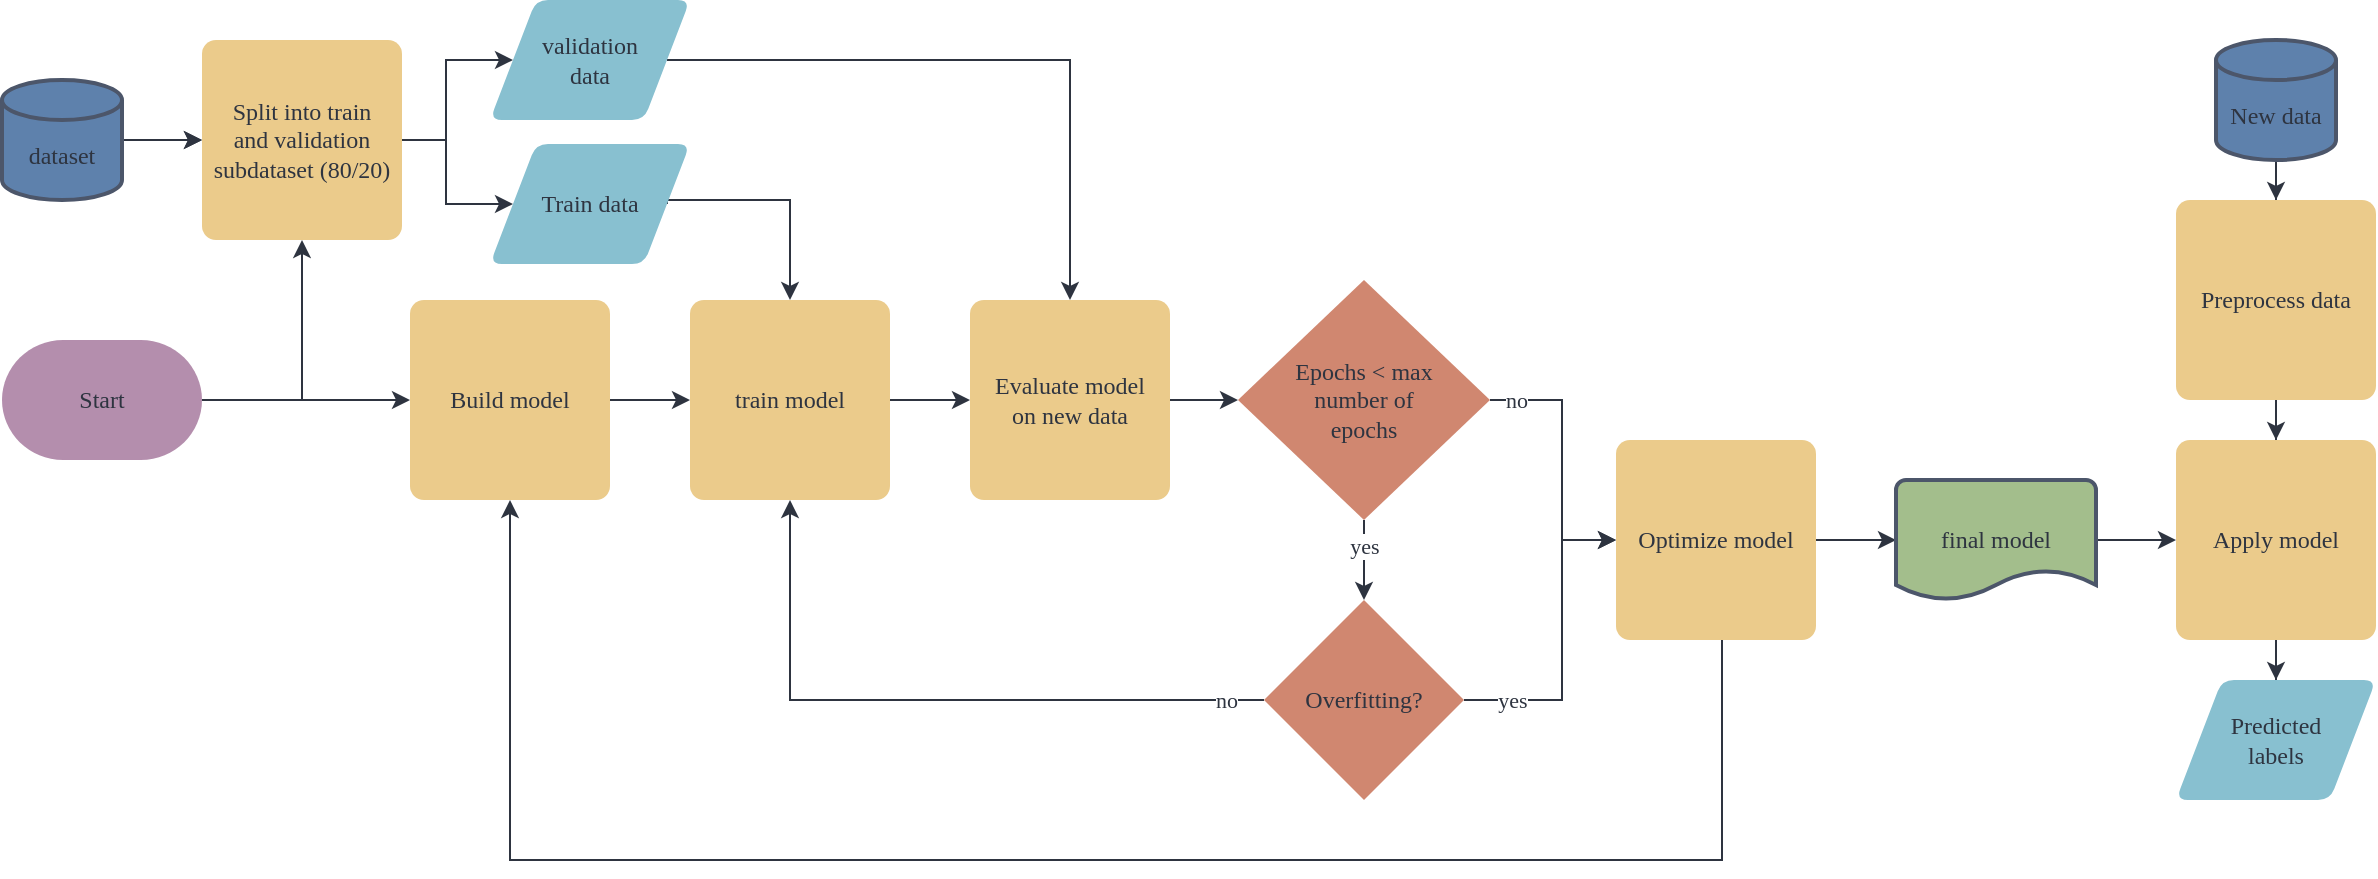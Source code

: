 <mxfile version="21.2.9" type="github">
  <diagram id="C5RBs43oDa-KdzZeNtuy" name="Page-1">
    <mxGraphModel dx="1593" dy="4336" grid="1" gridSize="10" guides="1" tooltips="1" connect="1" arrows="1" fold="1" page="1" pageScale="1" pageWidth="827" pageHeight="1169" math="0" shadow="0">
      <root>
        <mxCell id="WIyWlLk6GJQsqaUBKTNV-0" />
        <mxCell id="WIyWlLk6GJQsqaUBKTNV-1" parent="WIyWlLk6GJQsqaUBKTNV-0" />
        <mxCell id="PCMtzMDDpAua2_HjMPfT-12" style="edgeStyle=orthogonalEdgeStyle;rounded=0;orthogonalLoop=1;jettySize=auto;html=1;entryX=0;entryY=0.5;entryDx=0;entryDy=0;fontFamily=Rubik;fontSource=https%3A%2F%2Ffonts.googleapis.com%2Fcss%3Ffamily%3DRubik;fontColor=#2e3440;strokeColor=#2e3440;" parent="WIyWlLk6GJQsqaUBKTNV-1" source="PCMtzMDDpAua2_HjMPfT-1" target="PCMtzMDDpAua2_HjMPfT-11" edge="1">
          <mxGeometry relative="1" as="geometry" />
        </mxCell>
        <mxCell id="gNuLW4KfGXKCco0ImS9d-0" style="edgeStyle=orthogonalEdgeStyle;rounded=0;orthogonalLoop=1;jettySize=auto;html=1;entryX=0;entryY=0.5;entryDx=0;entryDy=0;fontFamily=Rubik;fontSource=https%3A%2F%2Ffonts.googleapis.com%2Fcss%3Ffamily%3DRubik;fontColor=#2e3440;strokeColor=#2e3440;" edge="1" parent="WIyWlLk6GJQsqaUBKTNV-1" source="PCMtzMDDpAua2_HjMPfT-2" target="PCMtzMDDpAua2_HjMPfT-3">
          <mxGeometry relative="1" as="geometry" />
        </mxCell>
        <mxCell id="gNuLW4KfGXKCco0ImS9d-4" style="edgeStyle=orthogonalEdgeStyle;rounded=0;orthogonalLoop=1;jettySize=auto;html=1;entryX=0.5;entryY=1;entryDx=0;entryDy=0;exitX=1;exitY=0.5;exitDx=0;exitDy=0;exitPerimeter=0;fontFamily=Rubik;fontSource=https%3A%2F%2Ffonts.googleapis.com%2Fcss%3Ffamily%3DRubik;fontColor=#2e3440;strokeColor=#2e3440;" edge="1" parent="WIyWlLk6GJQsqaUBKTNV-1" source="PCMtzMDDpAua2_HjMPfT-1" target="PCMtzMDDpAua2_HjMPfT-3">
          <mxGeometry relative="1" as="geometry" />
        </mxCell>
        <mxCell id="PCMtzMDDpAua2_HjMPfT-1" value="Start" style="strokeWidth=2;html=1;shape=mxgraph.flowchart.terminator;whiteSpace=wrap;fontFamily=Rubik;fontSource=https%3A%2F%2Ffonts.googleapis.com%2Fcss%3Ffamily%3DRubik;fontColor=#2e3440;strokeColor=none;fillColor=#b48ead;" parent="WIyWlLk6GJQsqaUBKTNV-1" vertex="1">
          <mxGeometry x="20" y="-2300" width="100" height="60" as="geometry" />
        </mxCell>
        <mxCell id="gNuLW4KfGXKCco0ImS9d-1" style="edgeStyle=orthogonalEdgeStyle;rounded=0;orthogonalLoop=1;jettySize=auto;html=1;entryX=0;entryY=0.5;entryDx=0;entryDy=0;fontFamily=Rubik;fontSource=https%3A%2F%2Ffonts.googleapis.com%2Fcss%3Ffamily%3DRubik;fontColor=#2e3440;strokeColor=#2e3440;" edge="1" parent="WIyWlLk6GJQsqaUBKTNV-1" source="PCMtzMDDpAua2_HjMPfT-2" target="PCMtzMDDpAua2_HjMPfT-3">
          <mxGeometry relative="1" as="geometry" />
        </mxCell>
        <mxCell id="gNuLW4KfGXKCco0ImS9d-5" style="edgeStyle=orthogonalEdgeStyle;rounded=0;orthogonalLoop=1;jettySize=auto;html=1;entryX=0;entryY=0.5;entryDx=0;entryDy=0;fontFamily=Rubik;fontSource=https%3A%2F%2Ffonts.googleapis.com%2Fcss%3Ffamily%3DRubik;fontColor=#2e3440;strokeColor=#2e3440;" edge="1" parent="WIyWlLk6GJQsqaUBKTNV-1" source="PCMtzMDDpAua2_HjMPfT-3" target="PCMtzMDDpAua2_HjMPfT-13">
          <mxGeometry relative="1" as="geometry" />
        </mxCell>
        <mxCell id="gNuLW4KfGXKCco0ImS9d-7" style="edgeStyle=orthogonalEdgeStyle;rounded=0;orthogonalLoop=1;jettySize=auto;html=1;entryX=0;entryY=0.5;entryDx=0;entryDy=0;fontFamily=Rubik;fontSource=https%3A%2F%2Ffonts.googleapis.com%2Fcss%3Ffamily%3DRubik;fontColor=#2e3440;strokeColor=#2e3440;" edge="1" parent="WIyWlLk6GJQsqaUBKTNV-1" source="PCMtzMDDpAua2_HjMPfT-3" target="PCMtzMDDpAua2_HjMPfT-14">
          <mxGeometry relative="1" as="geometry" />
        </mxCell>
        <mxCell id="PCMtzMDDpAua2_HjMPfT-3" value="&lt;div&gt;Split into train&lt;/div&gt;&lt;div&gt;and validation &lt;br&gt;&lt;/div&gt;&lt;div&gt;subdataset (80/20)&lt;br&gt;&lt;/div&gt;" style="rounded=1;whiteSpace=wrap;html=1;absoluteArcSize=1;arcSize=14;strokeWidth=2;fontFamily=Rubik;fontSource=https%3A%2F%2Ffonts.googleapis.com%2Fcss%3Ffamily%3DRubik;fontColor=#2e3440;strokeColor=none;fillColor=#ebcb8b;" parent="WIyWlLk6GJQsqaUBKTNV-1" vertex="1">
          <mxGeometry x="120" y="-2450" width="100" height="100" as="geometry" />
        </mxCell>
        <mxCell id="PCMtzMDDpAua2_HjMPfT-19" style="edgeStyle=orthogonalEdgeStyle;rounded=0;orthogonalLoop=1;jettySize=auto;html=1;entryX=0;entryY=0.5;entryDx=0;entryDy=0;fontFamily=Rubik;fontSource=https%3A%2F%2Ffonts.googleapis.com%2Fcss%3Ffamily%3DRubik;fontColor=#2e3440;strokeColor=#2e3440;" parent="WIyWlLk6GJQsqaUBKTNV-1" source="PCMtzMDDpAua2_HjMPfT-11" target="PCMtzMDDpAua2_HjMPfT-18" edge="1">
          <mxGeometry relative="1" as="geometry" />
        </mxCell>
        <mxCell id="PCMtzMDDpAua2_HjMPfT-11" value="Build model" style="rounded=1;whiteSpace=wrap;html=1;absoluteArcSize=1;arcSize=14;strokeWidth=2;fontFamily=Rubik;fontSource=https%3A%2F%2Ffonts.googleapis.com%2Fcss%3Ffamily%3DRubik;fontColor=#2e3440;strokeColor=none;fillColor=#ebcb8b;" parent="WIyWlLk6GJQsqaUBKTNV-1" vertex="1">
          <mxGeometry x="224" y="-2320" width="100" height="100" as="geometry" />
        </mxCell>
        <mxCell id="gNuLW4KfGXKCco0ImS9d-15" style="edgeStyle=orthogonalEdgeStyle;rounded=0;orthogonalLoop=1;jettySize=auto;html=1;exitX=1;exitY=0.5;exitDx=0;exitDy=0;entryX=0.5;entryY=0;entryDx=0;entryDy=0;fontFamily=Rubik;fontSource=https%3A%2F%2Ffonts.googleapis.com%2Fcss%3Ffamily%3DRubik;fontColor=#2e3440;strokeColor=#2e3440;" edge="1" parent="WIyWlLk6GJQsqaUBKTNV-1" source="PCMtzMDDpAua2_HjMPfT-13" target="PCMtzMDDpAua2_HjMPfT-18">
          <mxGeometry relative="1" as="geometry">
            <Array as="points">
              <mxPoint x="353" y="-2370" />
              <mxPoint x="414" y="-2370" />
            </Array>
          </mxGeometry>
        </mxCell>
        <mxCell id="PCMtzMDDpAua2_HjMPfT-13" value="Train data" style="shape=parallelogram;html=1;strokeWidth=2;perimeter=parallelogramPerimeter;whiteSpace=wrap;rounded=1;arcSize=12;size=0.23;fontFamily=Rubik;fontSource=https%3A%2F%2Ffonts.googleapis.com%2Fcss%3Ffamily%3DRubik;fontColor=#2e3440;strokeColor=none;fillColor=#88c0d0;" parent="WIyWlLk6GJQsqaUBKTNV-1" vertex="1">
          <mxGeometry x="264" y="-2398" width="100" height="60" as="geometry" />
        </mxCell>
        <mxCell id="gNuLW4KfGXKCco0ImS9d-9" style="edgeStyle=orthogonalEdgeStyle;rounded=0;orthogonalLoop=1;jettySize=auto;html=1;entryX=0.5;entryY=0;entryDx=0;entryDy=0;fontFamily=Rubik;fontSource=https%3A%2F%2Ffonts.googleapis.com%2Fcss%3Ffamily%3DRubik;fontColor=#2e3440;strokeColor=#2e3440;" edge="1" parent="WIyWlLk6GJQsqaUBKTNV-1" source="PCMtzMDDpAua2_HjMPfT-14" target="PCMtzMDDpAua2_HjMPfT-35">
          <mxGeometry relative="1" as="geometry" />
        </mxCell>
        <mxCell id="PCMtzMDDpAua2_HjMPfT-14" value="&lt;div&gt;validation &lt;br&gt;&lt;/div&gt;&lt;div&gt;data&lt;br&gt;&lt;/div&gt;" style="shape=parallelogram;html=1;strokeWidth=2;perimeter=parallelogramPerimeter;whiteSpace=wrap;rounded=1;arcSize=12;size=0.23;fontFamily=Rubik;fontSource=https%3A%2F%2Ffonts.googleapis.com%2Fcss%3Ffamily%3DRubik;fontColor=#2e3440;strokeColor=none;fillColor=#88c0d0;" parent="WIyWlLk6GJQsqaUBKTNV-1" vertex="1">
          <mxGeometry x="264" y="-2470" width="100" height="60" as="geometry" />
        </mxCell>
        <mxCell id="PCMtzMDDpAua2_HjMPfT-38" style="edgeStyle=orthogonalEdgeStyle;rounded=0;orthogonalLoop=1;jettySize=auto;html=1;entryX=0;entryY=0.5;entryDx=0;entryDy=0;fontFamily=Rubik;fontSource=https%3A%2F%2Ffonts.googleapis.com%2Fcss%3Ffamily%3DRubik;fontColor=#2e3440;strokeColor=#2e3440;" parent="WIyWlLk6GJQsqaUBKTNV-1" source="PCMtzMDDpAua2_HjMPfT-18" target="PCMtzMDDpAua2_HjMPfT-35" edge="1">
          <mxGeometry relative="1" as="geometry" />
        </mxCell>
        <mxCell id="PCMtzMDDpAua2_HjMPfT-18" value="train model" style="rounded=1;whiteSpace=wrap;html=1;absoluteArcSize=1;arcSize=14;strokeWidth=2;fontFamily=Rubik;fontSource=https%3A%2F%2Ffonts.googleapis.com%2Fcss%3Ffamily%3DRubik;fontColor=#2e3440;strokeColor=none;fillColor=#ebcb8b;" parent="WIyWlLk6GJQsqaUBKTNV-1" vertex="1">
          <mxGeometry x="364" y="-2320" width="100" height="100" as="geometry" />
        </mxCell>
        <mxCell id="gNuLW4KfGXKCco0ImS9d-12" style="edgeStyle=orthogonalEdgeStyle;rounded=0;orthogonalLoop=1;jettySize=auto;html=1;fontFamily=Rubik;fontSource=https%3A%2F%2Ffonts.googleapis.com%2Fcss%3Ffamily%3DRubik;fontColor=#2e3440;strokeColor=#2e3440;" edge="1" parent="WIyWlLk6GJQsqaUBKTNV-1" source="PCMtzMDDpAua2_HjMPfT-35" target="PCMtzMDDpAua2_HjMPfT-41">
          <mxGeometry relative="1" as="geometry" />
        </mxCell>
        <mxCell id="PCMtzMDDpAua2_HjMPfT-35" value="&lt;div&gt;Evaluate model&lt;/div&gt;&lt;div&gt;on new data&lt;br&gt;&lt;/div&gt;" style="rounded=1;whiteSpace=wrap;html=1;absoluteArcSize=1;arcSize=14;strokeWidth=2;fontFamily=Rubik;fontSource=https%3A%2F%2Ffonts.googleapis.com%2Fcss%3Ffamily%3DRubik;fontColor=#2e3440;strokeColor=none;fillColor=#ebcb8b;" parent="WIyWlLk6GJQsqaUBKTNV-1" vertex="1">
          <mxGeometry x="504" y="-2320" width="100" height="100" as="geometry" />
        </mxCell>
        <mxCell id="PCMtzMDDpAua2_HjMPfT-47" value="yes" style="edgeStyle=orthogonalEdgeStyle;rounded=0;orthogonalLoop=1;jettySize=auto;html=1;entryX=0.5;entryY=0;entryDx=0;entryDy=0;entryPerimeter=0;fontFamily=Rubik;fontSource=https%3A%2F%2Ffonts.googleapis.com%2Fcss%3Ffamily%3DRubik;fontColor=#2e3440;strokeColor=#2e3440;" parent="WIyWlLk6GJQsqaUBKTNV-1" source="PCMtzMDDpAua2_HjMPfT-41" target="PCMtzMDDpAua2_HjMPfT-46" edge="1">
          <mxGeometry x="-0.364" relative="1" as="geometry">
            <mxPoint as="offset" />
          </mxGeometry>
        </mxCell>
        <mxCell id="gNuLW4KfGXKCco0ImS9d-19" value="no" style="edgeStyle=orthogonalEdgeStyle;rounded=0;orthogonalLoop=1;jettySize=auto;html=1;entryX=0;entryY=0.5;entryDx=0;entryDy=0;fontFamily=Rubik;fontSource=https%3A%2F%2Ffonts.googleapis.com%2Fcss%3Ffamily%3DRubik;fontColor=#2e3440;strokeColor=#2e3440;" edge="1" parent="WIyWlLk6GJQsqaUBKTNV-1" source="PCMtzMDDpAua2_HjMPfT-41" target="PCMtzMDDpAua2_HjMPfT-52">
          <mxGeometry x="-0.808" relative="1" as="geometry">
            <Array as="points">
              <mxPoint x="800" y="-2270" />
              <mxPoint x="800" y="-2200" />
            </Array>
            <mxPoint as="offset" />
          </mxGeometry>
        </mxCell>
        <mxCell id="PCMtzMDDpAua2_HjMPfT-41" value="&lt;div&gt;Epochs &amp;lt; max &lt;br&gt;&lt;/div&gt;&lt;div&gt;number of &lt;br&gt;&lt;/div&gt;&lt;div&gt;epochs&lt;/div&gt;" style="strokeWidth=2;html=1;shape=mxgraph.flowchart.decision;whiteSpace=wrap;fontFamily=Rubik;fontSource=https%3A%2F%2Ffonts.googleapis.com%2Fcss%3Ffamily%3DRubik;fontColor=#2e3440;strokeColor=none;fillColor=#D08770;" parent="WIyWlLk6GJQsqaUBKTNV-1" vertex="1">
          <mxGeometry x="638" y="-2330" width="126" height="120" as="geometry" />
        </mxCell>
        <mxCell id="gNuLW4KfGXKCco0ImS9d-20" value="yes" style="edgeStyle=orthogonalEdgeStyle;rounded=0;orthogonalLoop=1;jettySize=auto;html=1;entryX=0;entryY=0.5;entryDx=0;entryDy=0;fontFamily=Rubik;fontSource=https%3A%2F%2Ffonts.googleapis.com%2Fcss%3Ffamily%3DRubik;fontColor=#2e3440;strokeColor=#2e3440;" edge="1" parent="WIyWlLk6GJQsqaUBKTNV-1" source="PCMtzMDDpAua2_HjMPfT-46" target="PCMtzMDDpAua2_HjMPfT-52">
          <mxGeometry x="-0.7" relative="1" as="geometry">
            <Array as="points">
              <mxPoint x="800" y="-2120" />
              <mxPoint x="800" y="-2200" />
            </Array>
            <mxPoint as="offset" />
          </mxGeometry>
        </mxCell>
        <mxCell id="gNuLW4KfGXKCco0ImS9d-21" value="no" style="edgeStyle=orthogonalEdgeStyle;rounded=0;orthogonalLoop=1;jettySize=auto;html=1;exitX=0;exitY=0.5;exitDx=0;exitDy=0;exitPerimeter=0;entryX=0.5;entryY=1;entryDx=0;entryDy=0;fontFamily=Rubik;fontSource=https%3A%2F%2Ffonts.googleapis.com%2Fcss%3Ffamily%3DRubik;fontColor=#2e3440;strokeColor=#2e3440;" edge="1" parent="WIyWlLk6GJQsqaUBKTNV-1" source="PCMtzMDDpAua2_HjMPfT-46" target="PCMtzMDDpAua2_HjMPfT-18">
          <mxGeometry x="-0.888" relative="1" as="geometry">
            <mxPoint as="offset" />
          </mxGeometry>
        </mxCell>
        <mxCell id="PCMtzMDDpAua2_HjMPfT-46" value="Overfitting?" style="strokeWidth=2;html=1;shape=mxgraph.flowchart.decision;whiteSpace=wrap;fontFamily=Rubik;fontSource=https%3A%2F%2Ffonts.googleapis.com%2Fcss%3Ffamily%3DRubik;fontColor=#2e3440;strokeColor=none;fillColor=#D08770;" parent="WIyWlLk6GJQsqaUBKTNV-1" vertex="1">
          <mxGeometry x="651" y="-2170" width="100" height="100" as="geometry" />
        </mxCell>
        <mxCell id="gNuLW4KfGXKCco0ImS9d-22" style="edgeStyle=orthogonalEdgeStyle;rounded=0;orthogonalLoop=1;jettySize=auto;html=1;entryX=0.5;entryY=1;entryDx=0;entryDy=0;fontFamily=Rubik;fontSource=https%3A%2F%2Ffonts.googleapis.com%2Fcss%3Ffamily%3DRubik;fontColor=#2e3440;strokeColor=#2e3440;" edge="1" parent="WIyWlLk6GJQsqaUBKTNV-1" source="PCMtzMDDpAua2_HjMPfT-52" target="PCMtzMDDpAua2_HjMPfT-11">
          <mxGeometry relative="1" as="geometry">
            <Array as="points">
              <mxPoint x="880" y="-2040" />
              <mxPoint x="274" y="-2040" />
            </Array>
          </mxGeometry>
        </mxCell>
        <mxCell id="gNuLW4KfGXKCco0ImS9d-23" style="edgeStyle=orthogonalEdgeStyle;rounded=0;orthogonalLoop=1;jettySize=auto;html=1;entryX=0;entryY=0.5;entryDx=0;entryDy=0;entryPerimeter=0;fontFamily=Rubik;fontSource=https%3A%2F%2Ffonts.googleapis.com%2Fcss%3Ffamily%3DRubik;fontColor=#2e3440;strokeColor=#2e3440;" edge="1" parent="WIyWlLk6GJQsqaUBKTNV-1" source="PCMtzMDDpAua2_HjMPfT-52" target="PCMtzMDDpAua2_HjMPfT-61">
          <mxGeometry relative="1" as="geometry" />
        </mxCell>
        <mxCell id="PCMtzMDDpAua2_HjMPfT-52" value="Optimize model" style="rounded=1;whiteSpace=wrap;html=1;absoluteArcSize=1;arcSize=14;strokeWidth=2;fontFamily=Rubik;fontSource=https%3A%2F%2Ffonts.googleapis.com%2Fcss%3Ffamily%3DRubik;fontColor=#2e3440;strokeColor=none;fillColor=#ebcb8b;" parent="WIyWlLk6GJQsqaUBKTNV-1" vertex="1">
          <mxGeometry x="827" y="-2250" width="100" height="100" as="geometry" />
        </mxCell>
        <mxCell id="gNuLW4KfGXKCco0ImS9d-30" style="edgeStyle=orthogonalEdgeStyle;rounded=0;orthogonalLoop=1;jettySize=auto;html=1;entryX=0;entryY=0.5;entryDx=0;entryDy=0;fontFamily=Rubik;fontSource=https%3A%2F%2Ffonts.googleapis.com%2Fcss%3Ffamily%3DRubik;fontColor=#2e3440;strokeColor=#2e3440;" edge="1" parent="WIyWlLk6GJQsqaUBKTNV-1" source="PCMtzMDDpAua2_HjMPfT-61" target="gNuLW4KfGXKCco0ImS9d-26">
          <mxGeometry relative="1" as="geometry" />
        </mxCell>
        <mxCell id="PCMtzMDDpAua2_HjMPfT-61" value="final model" style="strokeWidth=2;html=1;shape=mxgraph.flowchart.document2;whiteSpace=wrap;size=0.25;fontFamily=Rubik;fontSource=https%3A%2F%2Ffonts.googleapis.com%2Fcss%3Ffamily%3DRubik;fontColor=#2e3440;strokeColor=#4c566a;fillColor=#A3BE8C;" parent="WIyWlLk6GJQsqaUBKTNV-1" vertex="1">
          <mxGeometry x="967" y="-2230" width="100" height="60" as="geometry" />
        </mxCell>
        <mxCell id="PCMtzMDDpAua2_HjMPfT-75" value="&lt;div&gt;Predicted &lt;br&gt;&lt;/div&gt;&lt;div&gt;labels&lt;/div&gt;" style="shape=parallelogram;html=1;strokeWidth=2;perimeter=parallelogramPerimeter;whiteSpace=wrap;rounded=1;arcSize=12;size=0.23;fontFamily=Rubik;fontSource=https%3A%2F%2Ffonts.googleapis.com%2Fcss%3Ffamily%3DRubik;fontColor=#2e3440;strokeColor=none;fillColor=#88c0d0;" parent="WIyWlLk6GJQsqaUBKTNV-1" vertex="1">
          <mxGeometry x="1107" y="-2130" width="100" height="60" as="geometry" />
        </mxCell>
        <mxCell id="PCMtzMDDpAua2_HjMPfT-2" value="&lt;div&gt;&lt;br&gt;&lt;/div&gt;&lt;div&gt;dataset&lt;/div&gt;" style="strokeWidth=2;html=1;shape=mxgraph.flowchart.database;whiteSpace=wrap;fillColor=#5e81ac;fontFamily=Rubik;fontSource=https%3A%2F%2Ffonts.googleapis.com%2Fcss%3Ffamily%3DRubik;fontColor=#2e3440;strokeColor=#4c566a;" parent="WIyWlLk6GJQsqaUBKTNV-1" vertex="1">
          <mxGeometry x="20" y="-2430" width="60" height="60" as="geometry" />
        </mxCell>
        <mxCell id="gNuLW4KfGXKCco0ImS9d-27" style="edgeStyle=orthogonalEdgeStyle;rounded=0;orthogonalLoop=1;jettySize=auto;html=1;entryX=0.5;entryY=0;entryDx=0;entryDy=0;fontFamily=Rubik;fontSource=https%3A%2F%2Ffonts.googleapis.com%2Fcss%3Ffamily%3DRubik;fontColor=#2e3440;strokeColor=#2e3440;" edge="1" parent="WIyWlLk6GJQsqaUBKTNV-1" source="gNuLW4KfGXKCco0ImS9d-24" target="gNuLW4KfGXKCco0ImS9d-25">
          <mxGeometry relative="1" as="geometry" />
        </mxCell>
        <mxCell id="gNuLW4KfGXKCco0ImS9d-24" value="&lt;div&gt;&lt;br&gt;&lt;/div&gt;&lt;div&gt;New data&lt;/div&gt;" style="strokeWidth=2;html=1;shape=mxgraph.flowchart.database;whiteSpace=wrap;fillColor=#5e81ac;fontFamily=Rubik;fontSource=https%3A%2F%2Ffonts.googleapis.com%2Fcss%3Ffamily%3DRubik;fontColor=#2e3440;strokeColor=#4c566a;" vertex="1" parent="WIyWlLk6GJQsqaUBKTNV-1">
          <mxGeometry x="1127" y="-2450" width="60" height="60" as="geometry" />
        </mxCell>
        <mxCell id="gNuLW4KfGXKCco0ImS9d-28" style="edgeStyle=orthogonalEdgeStyle;rounded=0;orthogonalLoop=1;jettySize=auto;html=1;entryX=0.5;entryY=0;entryDx=0;entryDy=0;fontFamily=Rubik;fontSource=https%3A%2F%2Ffonts.googleapis.com%2Fcss%3Ffamily%3DRubik;fontColor=#2e3440;strokeColor=#2e3440;" edge="1" parent="WIyWlLk6GJQsqaUBKTNV-1" source="gNuLW4KfGXKCco0ImS9d-25" target="gNuLW4KfGXKCco0ImS9d-26">
          <mxGeometry relative="1" as="geometry" />
        </mxCell>
        <mxCell id="gNuLW4KfGXKCco0ImS9d-25" value="Preprocess data" style="rounded=1;whiteSpace=wrap;html=1;absoluteArcSize=1;arcSize=14;strokeWidth=2;fontFamily=Rubik;fontSource=https%3A%2F%2Ffonts.googleapis.com%2Fcss%3Ffamily%3DRubik;fontColor=#2e3440;strokeColor=none;fillColor=#ebcb8b;" vertex="1" parent="WIyWlLk6GJQsqaUBKTNV-1">
          <mxGeometry x="1107" y="-2370" width="100" height="100" as="geometry" />
        </mxCell>
        <mxCell id="gNuLW4KfGXKCco0ImS9d-29" style="edgeStyle=orthogonalEdgeStyle;rounded=0;orthogonalLoop=1;jettySize=auto;html=1;entryX=0.5;entryY=0;entryDx=0;entryDy=0;fontFamily=Rubik;fontSource=https%3A%2F%2Ffonts.googleapis.com%2Fcss%3Ffamily%3DRubik;fontColor=#2e3440;strokeColor=#2e3440;" edge="1" parent="WIyWlLk6GJQsqaUBKTNV-1" source="gNuLW4KfGXKCco0ImS9d-26" target="PCMtzMDDpAua2_HjMPfT-75">
          <mxGeometry relative="1" as="geometry" />
        </mxCell>
        <mxCell id="gNuLW4KfGXKCco0ImS9d-26" value="Apply model" style="rounded=1;whiteSpace=wrap;html=1;absoluteArcSize=1;arcSize=14;strokeWidth=2;fontFamily=Rubik;fontSource=https%3A%2F%2Ffonts.googleapis.com%2Fcss%3Ffamily%3DRubik;fontColor=#2e3440;strokeColor=none;fillColor=#ebcb8b;" vertex="1" parent="WIyWlLk6GJQsqaUBKTNV-1">
          <mxGeometry x="1107" y="-2250" width="100" height="100" as="geometry" />
        </mxCell>
      </root>
    </mxGraphModel>
  </diagram>
</mxfile>
